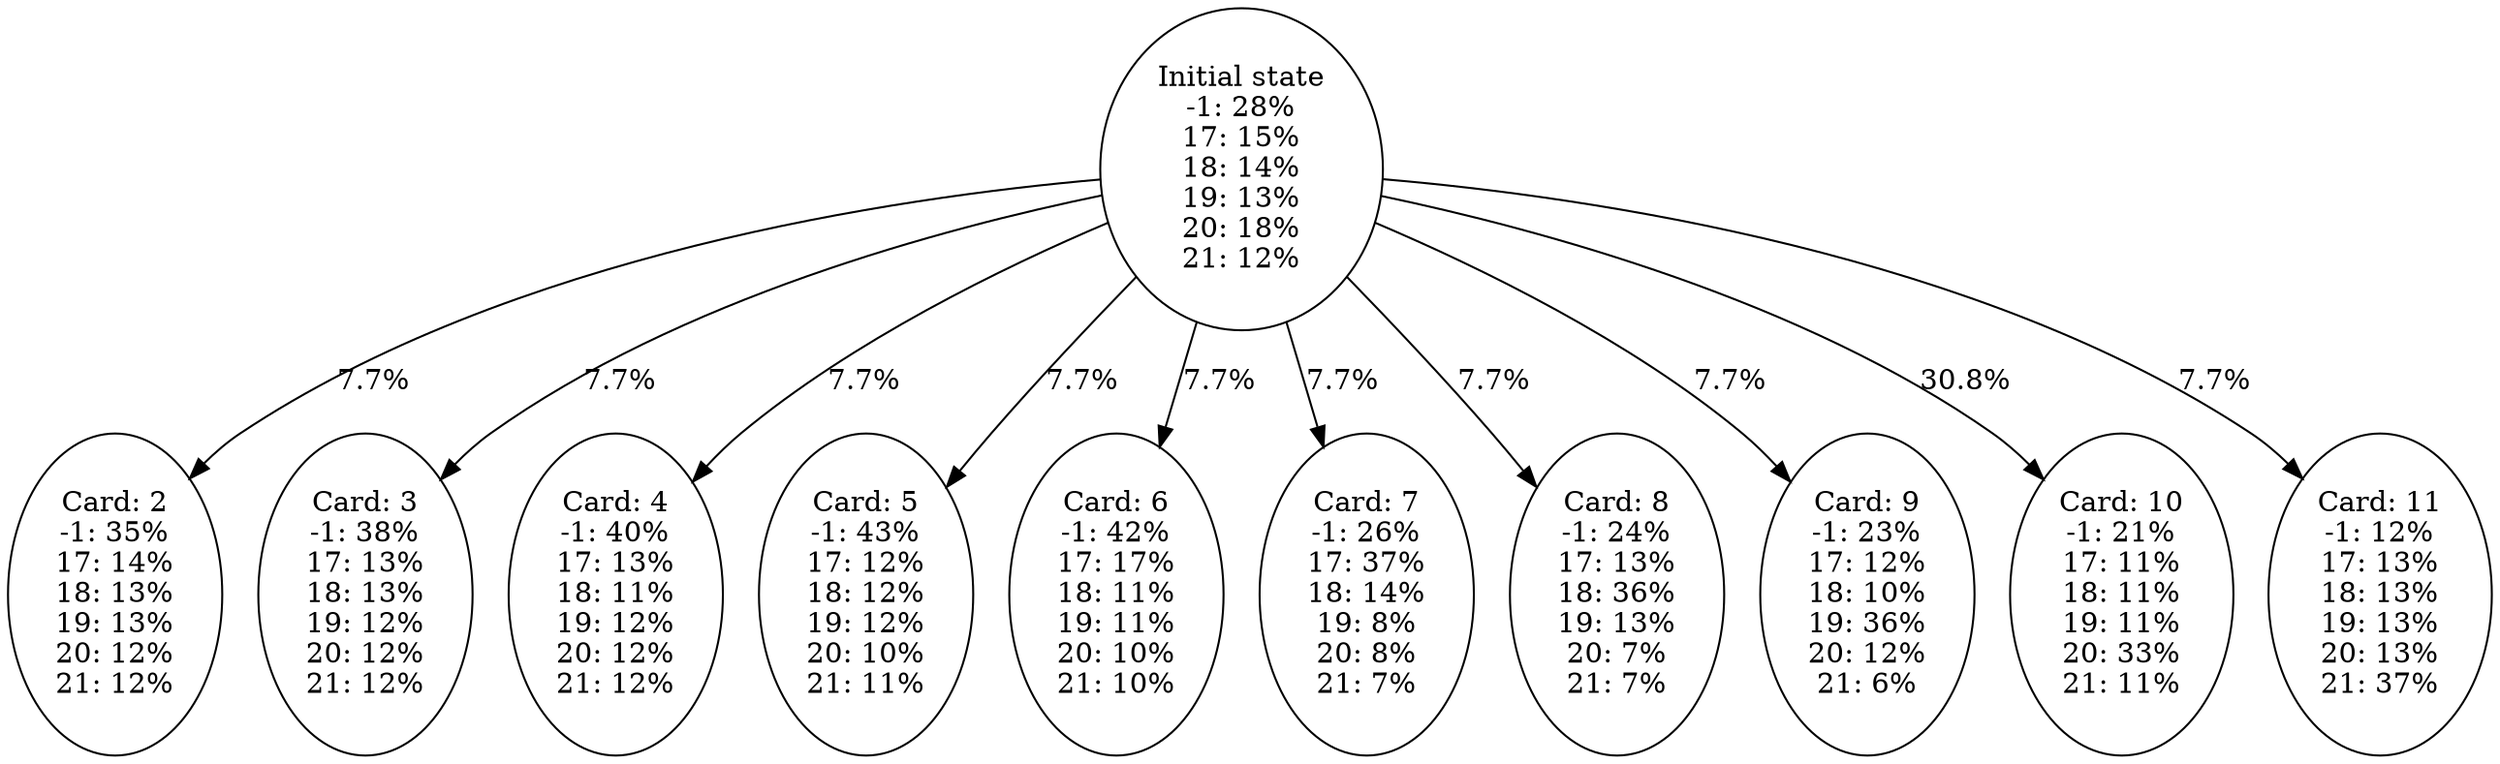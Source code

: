 digraph {
mindist=0.2
ratio=auto
	0 [label="Initial state
-1: 28%
17: 15%
18: 14%
19: 13%
20: 18%
21: 12%"]
	"0_2" [label="Card: 2
-1: 35%
17: 14%
18: 13%
19: 13%
20: 12%
21: 12%"]
	0 -> "0_2" [label="7.7%"]
	"0_3" [label="Card: 3
-1: 38%
17: 13%
18: 13%
19: 12%
20: 12%
21: 12%"]
	0 -> "0_3" [label="7.7%"]
	"0_4" [label="Card: 4
-1: 40%
17: 13%
18: 11%
19: 12%
20: 12%
21: 12%"]
	0 -> "0_4" [label="7.7%"]
	"0_5" [label="Card: 5
-1: 43%
17: 12%
18: 12%
19: 12%
20: 10%
21: 11%"]
	0 -> "0_5" [label="7.7%"]
	"0_6" [label="Card: 6
-1: 42%
17: 17%
18: 11%
19: 11%
20: 10%
21: 10%"]
	0 -> "0_6" [label="7.7%"]
	"0_7" [label="Card: 7
-1: 26%
17: 37%
18: 14%
19: 8%
20: 8%
21: 7%"]
	0 -> "0_7" [label="7.7%"]
	"0_8" [label="Card: 8
-1: 24%
17: 13%
18: 36%
19: 13%
20: 7%
21: 7%"]
	0 -> "0_8" [label="7.7%"]
	"0_9" [label="Card: 9
-1: 23%
17: 12%
18: 10%
19: 36%
20: 12%
21: 6%"]
	0 -> "0_9" [label="7.7%"]
	"0_10" [label="Card: 10
-1: 21%
17: 11%
18: 11%
19: 11%
20: 33%
21: 11%"]
	0 -> "0_10" [label="30.8%"]
	"0_11" [label="Card: 11
-1: 12%
17: 13%
18: 13%
19: 13%
20: 13%
21: 37%"]
	0 -> "0_11" [label="7.7%"]
}
